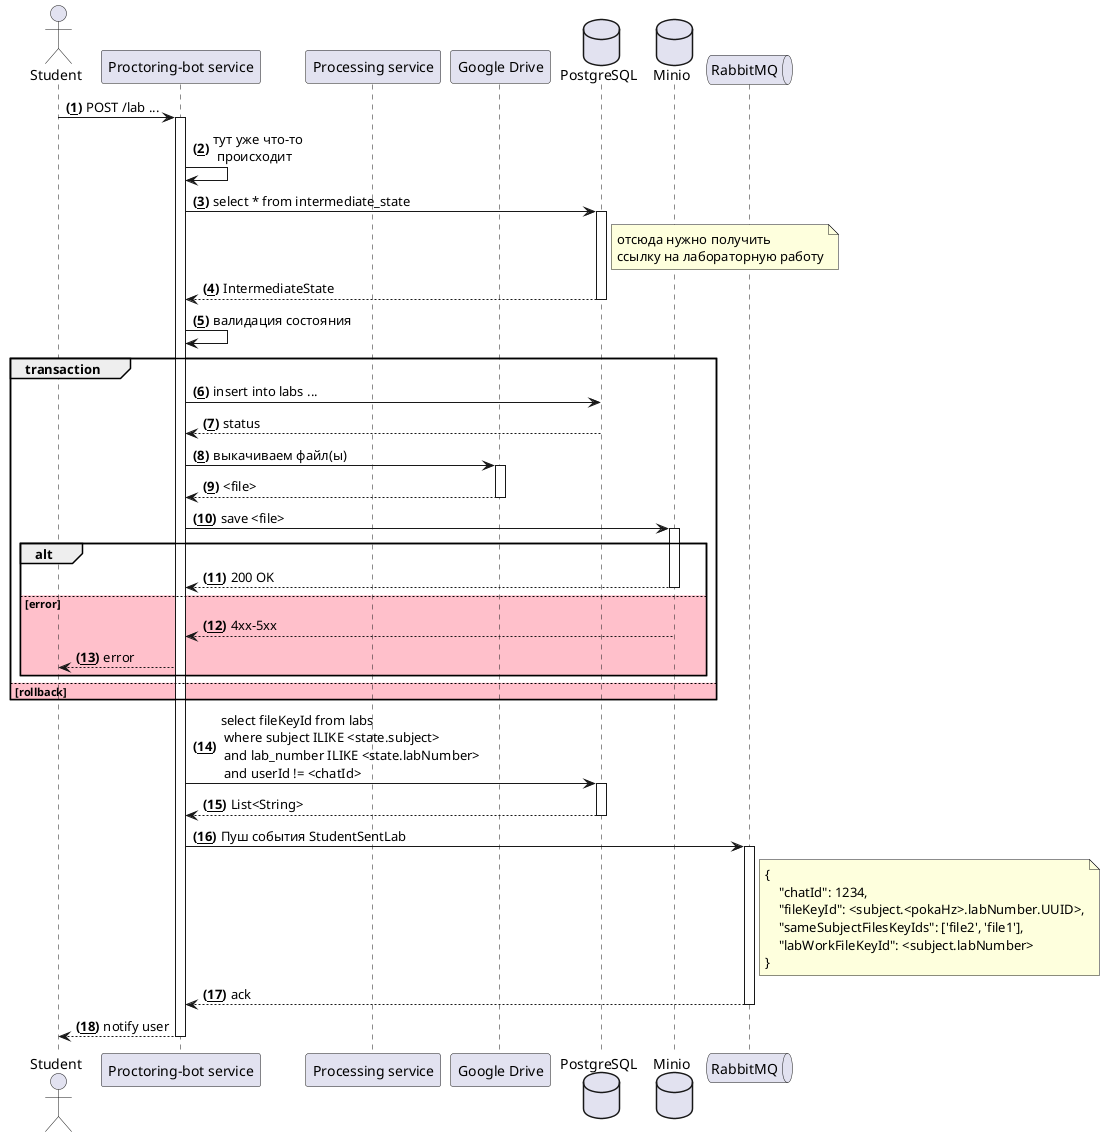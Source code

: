 @startuml

autonumber "<b>(<u>##</u>)"

actor Student as stud

participant "Proctoring-bot service" as pbs
participant "Processing service" as ps

participant "Google Drive" as gd


database PostgreSQL as db
database Minio as minio
queue "RabbitMQ" as rmq

' эта часть уже написана

stud -> pbs++ : POST /lab ...

pbs -> pbs: тут уже что-то\n происходит

pbs -> db++ : select * from intermediate_state
note right db
    отсюда нужно получить
    ссылку на лабораторную работу
end note
pbs <-- db-- : IntermediateState

pbs -> pbs: валидация состояния

group transaction
pbs -> db: insert into labs ...
pbs <-- db: status

pbs -> gd++ : выкачиваем файл(ы)
pbs <-- gd-- : <file>

pbs -> minio++ : save <file>
alt
pbs <-- minio-- : 200 OK
else #Pink error
pbs <-- minio-- : 4xx-5xx
stud <-- pbs : error
end
else #pink rollback
end group

pbs -> db++ : select fileKeyId from labs\n where subject ILIKE <state.subject>\n and lab_number ILIKE <state.labNumber>\n and userId != <chatId>
pbs <-- db-- : List<String>

pbs -> rmq++ : Пуш события StudentSentLab

note right rmq
    {
        "chatId": 1234,
        "fileKeyId": <subject.<pokaHz>.labNumber.UUID>,
        "sameSubjectFilesKeyIds": ['file2', 'file1'],
        "labWorkFileKeyId": <subject.labNumber>
    }
end note

pbs <-- rmq--: ack

stud <-- pbs-- : notify user



@enduml